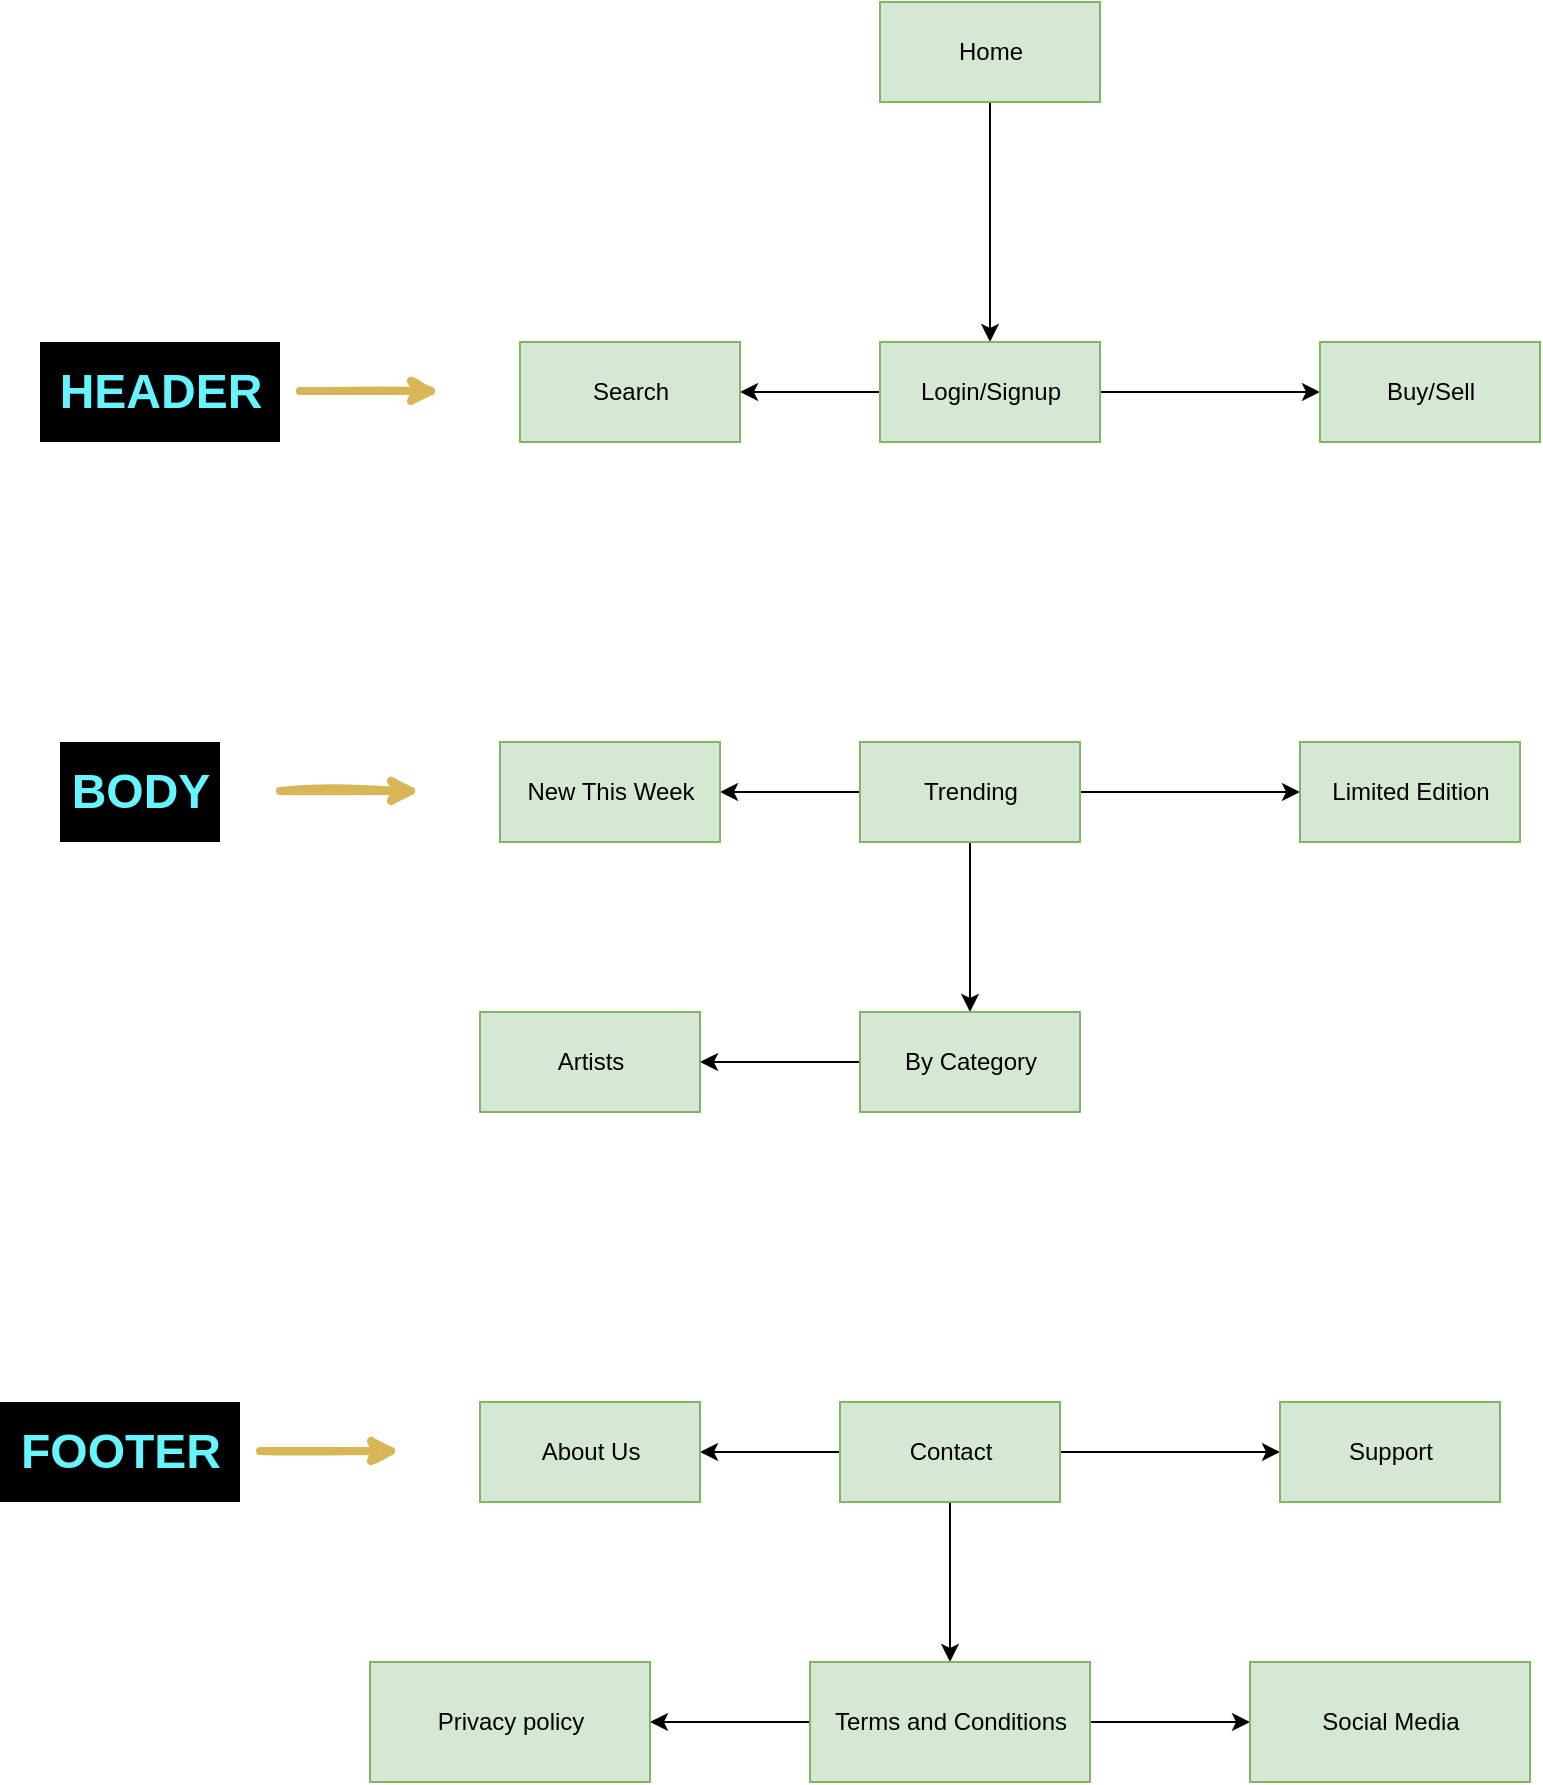 <mxfile version="14.4.3" type="github"><diagram id="J9C4VWlVy4p62b3yM9wa" name="ScreenFlow"><mxGraphModel dx="2580" dy="912" grid="1" gridSize="10" guides="1" tooltips="1" connect="1" arrows="1" fold="1" page="1" pageScale="1" pageWidth="850" pageHeight="1100" math="0" shadow="0"><root><mxCell id="gFq1A-5hxwTiYmsRNIlW-0"/><mxCell id="gFq1A-5hxwTiYmsRNIlW-1" parent="gFq1A-5hxwTiYmsRNIlW-0"/><mxCell id="gFq1A-5hxwTiYmsRNIlW-4" value="" style="edgeStyle=orthogonalEdgeStyle;rounded=0;orthogonalLoop=1;jettySize=auto;html=1;" parent="gFq1A-5hxwTiYmsRNIlW-1" source="gFq1A-5hxwTiYmsRNIlW-2" target="gFq1A-5hxwTiYmsRNIlW-3" edge="1"><mxGeometry relative="1" as="geometry"><Array as="points"><mxPoint x="255" y="235"/><mxPoint x="255" y="235"/></Array></mxGeometry></mxCell><mxCell id="gFq1A-5hxwTiYmsRNIlW-2" value="Home" style="html=1;fillColor=#d5e8d4;strokeColor=#82b366;" parent="gFq1A-5hxwTiYmsRNIlW-1" vertex="1"><mxGeometry x="200" y="105" width="110" height="50" as="geometry"/></mxCell><mxCell id="gFq1A-5hxwTiYmsRNIlW-17" value="" style="edgeStyle=orthogonalEdgeStyle;rounded=0;orthogonalLoop=1;jettySize=auto;html=1;" parent="gFq1A-5hxwTiYmsRNIlW-1" source="gFq1A-5hxwTiYmsRNIlW-3" target="gFq1A-5hxwTiYmsRNIlW-16" edge="1"><mxGeometry relative="1" as="geometry"/></mxCell><mxCell id="gFq1A-5hxwTiYmsRNIlW-21" value="" style="edgeStyle=orthogonalEdgeStyle;rounded=0;orthogonalLoop=1;jettySize=auto;html=1;" parent="gFq1A-5hxwTiYmsRNIlW-1" source="gFq1A-5hxwTiYmsRNIlW-3" target="gFq1A-5hxwTiYmsRNIlW-20" edge="1"><mxGeometry relative="1" as="geometry"/></mxCell><mxCell id="gFq1A-5hxwTiYmsRNIlW-3" value="Login/Signup" style="html=1;fillColor=#d5e8d4;strokeColor=#82b366;" parent="gFq1A-5hxwTiYmsRNIlW-1" vertex="1"><mxGeometry x="200" y="275" width="110" height="50" as="geometry"/></mxCell><mxCell id="gFq1A-5hxwTiYmsRNIlW-16" value="Buy/Sell" style="html=1;fillColor=#d5e8d4;strokeColor=#82b366;" parent="gFq1A-5hxwTiYmsRNIlW-1" vertex="1"><mxGeometry x="420" y="275" width="110" height="50" as="geometry"/></mxCell><mxCell id="gFq1A-5hxwTiYmsRNIlW-18" value="&lt;h1&gt;&lt;font color=&quot;#66F5FF&quot;&gt;HEADER&lt;/font&gt;&lt;/h1&gt;" style="text;html=1;align=center;verticalAlign=middle;resizable=0;points=[];autosize=1;rounded=0;fillColor=#000000;" parent="gFq1A-5hxwTiYmsRNIlW-1" vertex="1"><mxGeometry x="-220" y="275" width="120" height="50" as="geometry"/></mxCell><mxCell id="gFq1A-5hxwTiYmsRNIlW-19" value="" style="endArrow=classic;html=1;fillColor=#fff2cc;strokeColor=#d6b656;shadow=0;sketch=1;strokeWidth=4;" parent="gFq1A-5hxwTiYmsRNIlW-1" edge="1"><mxGeometry width="50" height="50" relative="1" as="geometry"><mxPoint x="-90" y="299.5" as="sourcePoint"/><mxPoint x="-20" y="299.5" as="targetPoint"/></mxGeometry></mxCell><mxCell id="gFq1A-5hxwTiYmsRNIlW-20" value="Search" style="html=1;fillColor=#d5e8d4;strokeColor=#82b366;" parent="gFq1A-5hxwTiYmsRNIlW-1" vertex="1"><mxGeometry x="20" y="275" width="110" height="50" as="geometry"/></mxCell><mxCell id="gFq1A-5hxwTiYmsRNIlW-22" value="" style="edgeStyle=orthogonalEdgeStyle;rounded=0;orthogonalLoop=1;jettySize=auto;html=1;" parent="gFq1A-5hxwTiYmsRNIlW-1" source="gFq1A-5hxwTiYmsRNIlW-24" target="gFq1A-5hxwTiYmsRNIlW-25" edge="1"><mxGeometry relative="1" as="geometry"/></mxCell><mxCell id="gFq1A-5hxwTiYmsRNIlW-23" value="" style="edgeStyle=orthogonalEdgeStyle;rounded=0;orthogonalLoop=1;jettySize=auto;html=1;" parent="gFq1A-5hxwTiYmsRNIlW-1" source="gFq1A-5hxwTiYmsRNIlW-24" target="gFq1A-5hxwTiYmsRNIlW-28" edge="1"><mxGeometry relative="1" as="geometry"/></mxCell><mxCell id="gFq1A-5hxwTiYmsRNIlW-33" style="edgeStyle=orthogonalEdgeStyle;rounded=0;sketch=0;jumpSize=1;orthogonalLoop=1;jettySize=auto;html=1;entryX=0.5;entryY=0;entryDx=0;entryDy=0;shadow=0;strokeColor=#000000;strokeWidth=1;" parent="gFq1A-5hxwTiYmsRNIlW-1" source="gFq1A-5hxwTiYmsRNIlW-24" target="gFq1A-5hxwTiYmsRNIlW-29" edge="1"><mxGeometry relative="1" as="geometry"/></mxCell><mxCell id="gFq1A-5hxwTiYmsRNIlW-24" value="Trending" style="html=1;fillColor=#d5e8d4;strokeColor=#82b366;" parent="gFq1A-5hxwTiYmsRNIlW-1" vertex="1"><mxGeometry x="190" y="475" width="110" height="50" as="geometry"/></mxCell><mxCell id="gFq1A-5hxwTiYmsRNIlW-25" value="&lt;div&gt;Limited Edition&lt;/div&gt;" style="html=1;fillColor=#d5e8d4;strokeColor=#82b366;" parent="gFq1A-5hxwTiYmsRNIlW-1" vertex="1"><mxGeometry x="410" y="475" width="110" height="50" as="geometry"/></mxCell><mxCell id="gFq1A-5hxwTiYmsRNIlW-26" value="&lt;h1&gt;&lt;font color=&quot;#66F5FF&quot;&gt;BODY&lt;/font&gt;&lt;/h1&gt;" style="text;html=1;align=center;verticalAlign=middle;resizable=0;points=[];autosize=1;rounded=0;fillColor=#000000;" parent="gFq1A-5hxwTiYmsRNIlW-1" vertex="1"><mxGeometry x="-210" y="475" width="80" height="50" as="geometry"/></mxCell><mxCell id="gFq1A-5hxwTiYmsRNIlW-27" value="" style="endArrow=classic;html=1;fillColor=#fff2cc;strokeColor=#d6b656;shadow=0;sketch=1;strokeWidth=4;" parent="gFq1A-5hxwTiYmsRNIlW-1" edge="1"><mxGeometry width="50" height="50" relative="1" as="geometry"><mxPoint x="-100" y="499.5" as="sourcePoint"/><mxPoint x="-30" y="499.5" as="targetPoint"/></mxGeometry></mxCell><mxCell id="gFq1A-5hxwTiYmsRNIlW-28" value="New This Week" style="html=1;fillColor=#d5e8d4;strokeColor=#82b366;" parent="gFq1A-5hxwTiYmsRNIlW-1" vertex="1"><mxGeometry x="10" y="475" width="110" height="50" as="geometry"/></mxCell><mxCell id="gFq1A-5hxwTiYmsRNIlW-35" value="" style="edgeStyle=orthogonalEdgeStyle;rounded=0;sketch=0;jumpSize=1;orthogonalLoop=1;jettySize=auto;html=1;shadow=0;strokeColor=#000000;strokeWidth=1;" parent="gFq1A-5hxwTiYmsRNIlW-1" source="gFq1A-5hxwTiYmsRNIlW-29" target="gFq1A-5hxwTiYmsRNIlW-34" edge="1"><mxGeometry relative="1" as="geometry"/></mxCell><mxCell id="gFq1A-5hxwTiYmsRNIlW-29" value="By Category" style="html=1;fillColor=#d5e8d4;strokeColor=#82b366;" parent="gFq1A-5hxwTiYmsRNIlW-1" vertex="1"><mxGeometry x="190" y="610" width="110" height="50" as="geometry"/></mxCell><mxCell id="gFq1A-5hxwTiYmsRNIlW-34" value="Artists" style="html=1;fillColor=#d5e8d4;strokeColor=#82b366;" parent="gFq1A-5hxwTiYmsRNIlW-1" vertex="1"><mxGeometry y="610" width="110" height="50" as="geometry"/></mxCell><mxCell id="gFq1A-5hxwTiYmsRNIlW-36" value="" style="edgeStyle=orthogonalEdgeStyle;rounded=0;orthogonalLoop=1;jettySize=auto;html=1;" parent="gFq1A-5hxwTiYmsRNIlW-1" source="gFq1A-5hxwTiYmsRNIlW-38" target="gFq1A-5hxwTiYmsRNIlW-39" edge="1"><mxGeometry relative="1" as="geometry"/></mxCell><mxCell id="gFq1A-5hxwTiYmsRNIlW-37" value="" style="edgeStyle=orthogonalEdgeStyle;rounded=0;orthogonalLoop=1;jettySize=auto;html=1;" parent="gFq1A-5hxwTiYmsRNIlW-1" source="gFq1A-5hxwTiYmsRNIlW-38" target="gFq1A-5hxwTiYmsRNIlW-42" edge="1"><mxGeometry relative="1" as="geometry"/></mxCell><mxCell id="gFq1A-5hxwTiYmsRNIlW-44" value="" style="edgeStyle=orthogonalEdgeStyle;rounded=0;sketch=0;jumpSize=1;orthogonalLoop=1;jettySize=auto;html=1;shadow=0;strokeColor=#000000;strokeWidth=1;" parent="gFq1A-5hxwTiYmsRNIlW-1" source="gFq1A-5hxwTiYmsRNIlW-38" target="gFq1A-5hxwTiYmsRNIlW-43" edge="1"><mxGeometry relative="1" as="geometry"/></mxCell><mxCell id="gFq1A-5hxwTiYmsRNIlW-38" value="Contact" style="html=1;fillColor=#d5e8d4;strokeColor=#82b366;" parent="gFq1A-5hxwTiYmsRNIlW-1" vertex="1"><mxGeometry x="180" y="805" width="110" height="50" as="geometry"/></mxCell><mxCell id="gFq1A-5hxwTiYmsRNIlW-39" value="Support" style="html=1;fillColor=#d5e8d4;strokeColor=#82b366;" parent="gFq1A-5hxwTiYmsRNIlW-1" vertex="1"><mxGeometry x="400" y="805" width="110" height="50" as="geometry"/></mxCell><mxCell id="gFq1A-5hxwTiYmsRNIlW-40" value="&lt;h1&gt;&lt;font color=&quot;#66F5FF&quot;&gt;FOOTER&lt;/font&gt;&lt;/h1&gt;" style="text;html=1;align=center;verticalAlign=middle;resizable=0;points=[];autosize=1;rounded=0;fillColor=#000000;" parent="gFq1A-5hxwTiYmsRNIlW-1" vertex="1"><mxGeometry x="-240" y="805" width="120" height="50" as="geometry"/></mxCell><mxCell id="gFq1A-5hxwTiYmsRNIlW-41" value="" style="endArrow=classic;html=1;fillColor=#fff2cc;strokeColor=#d6b656;shadow=0;sketch=1;strokeWidth=4;" parent="gFq1A-5hxwTiYmsRNIlW-1" edge="1"><mxGeometry width="50" height="50" relative="1" as="geometry"><mxPoint x="-110" y="829.5" as="sourcePoint"/><mxPoint x="-40" y="829.5" as="targetPoint"/></mxGeometry></mxCell><mxCell id="gFq1A-5hxwTiYmsRNIlW-42" value="About Us" style="html=1;fillColor=#d5e8d4;strokeColor=#82b366;" parent="gFq1A-5hxwTiYmsRNIlW-1" vertex="1"><mxGeometry y="805" width="110" height="50" as="geometry"/></mxCell><mxCell id="gFq1A-5hxwTiYmsRNIlW-46" value="" style="edgeStyle=orthogonalEdgeStyle;rounded=0;sketch=0;jumpSize=1;orthogonalLoop=1;jettySize=auto;html=1;shadow=0;strokeColor=#000000;strokeWidth=1;" parent="gFq1A-5hxwTiYmsRNIlW-1" source="gFq1A-5hxwTiYmsRNIlW-43" target="gFq1A-5hxwTiYmsRNIlW-45" edge="1"><mxGeometry relative="1" as="geometry"/></mxCell><mxCell id="gFq1A-5hxwTiYmsRNIlW-48" value="" style="edgeStyle=orthogonalEdgeStyle;rounded=0;sketch=0;jumpSize=1;orthogonalLoop=1;jettySize=auto;html=1;shadow=0;strokeColor=#000000;strokeWidth=1;" parent="gFq1A-5hxwTiYmsRNIlW-1" source="gFq1A-5hxwTiYmsRNIlW-43" target="gFq1A-5hxwTiYmsRNIlW-47" edge="1"><mxGeometry relative="1" as="geometry"/></mxCell><mxCell id="gFq1A-5hxwTiYmsRNIlW-43" value="Terms and Conditions" style="html=1;fillColor=#d5e8d4;strokeColor=#82b366;" parent="gFq1A-5hxwTiYmsRNIlW-1" vertex="1"><mxGeometry x="165" y="935" width="140" height="60" as="geometry"/></mxCell><mxCell id="gFq1A-5hxwTiYmsRNIlW-45" value="Privacy policy" style="html=1;fillColor=#d5e8d4;strokeColor=#82b366;" parent="gFq1A-5hxwTiYmsRNIlW-1" vertex="1"><mxGeometry x="-55" y="935" width="140" height="60" as="geometry"/></mxCell><mxCell id="gFq1A-5hxwTiYmsRNIlW-47" value="Social Media" style="html=1;fillColor=#d5e8d4;strokeColor=#82b366;" parent="gFq1A-5hxwTiYmsRNIlW-1" vertex="1"><mxGeometry x="385" y="935" width="140" height="60" as="geometry"/></mxCell></root></mxGraphModel></diagram></mxfile>